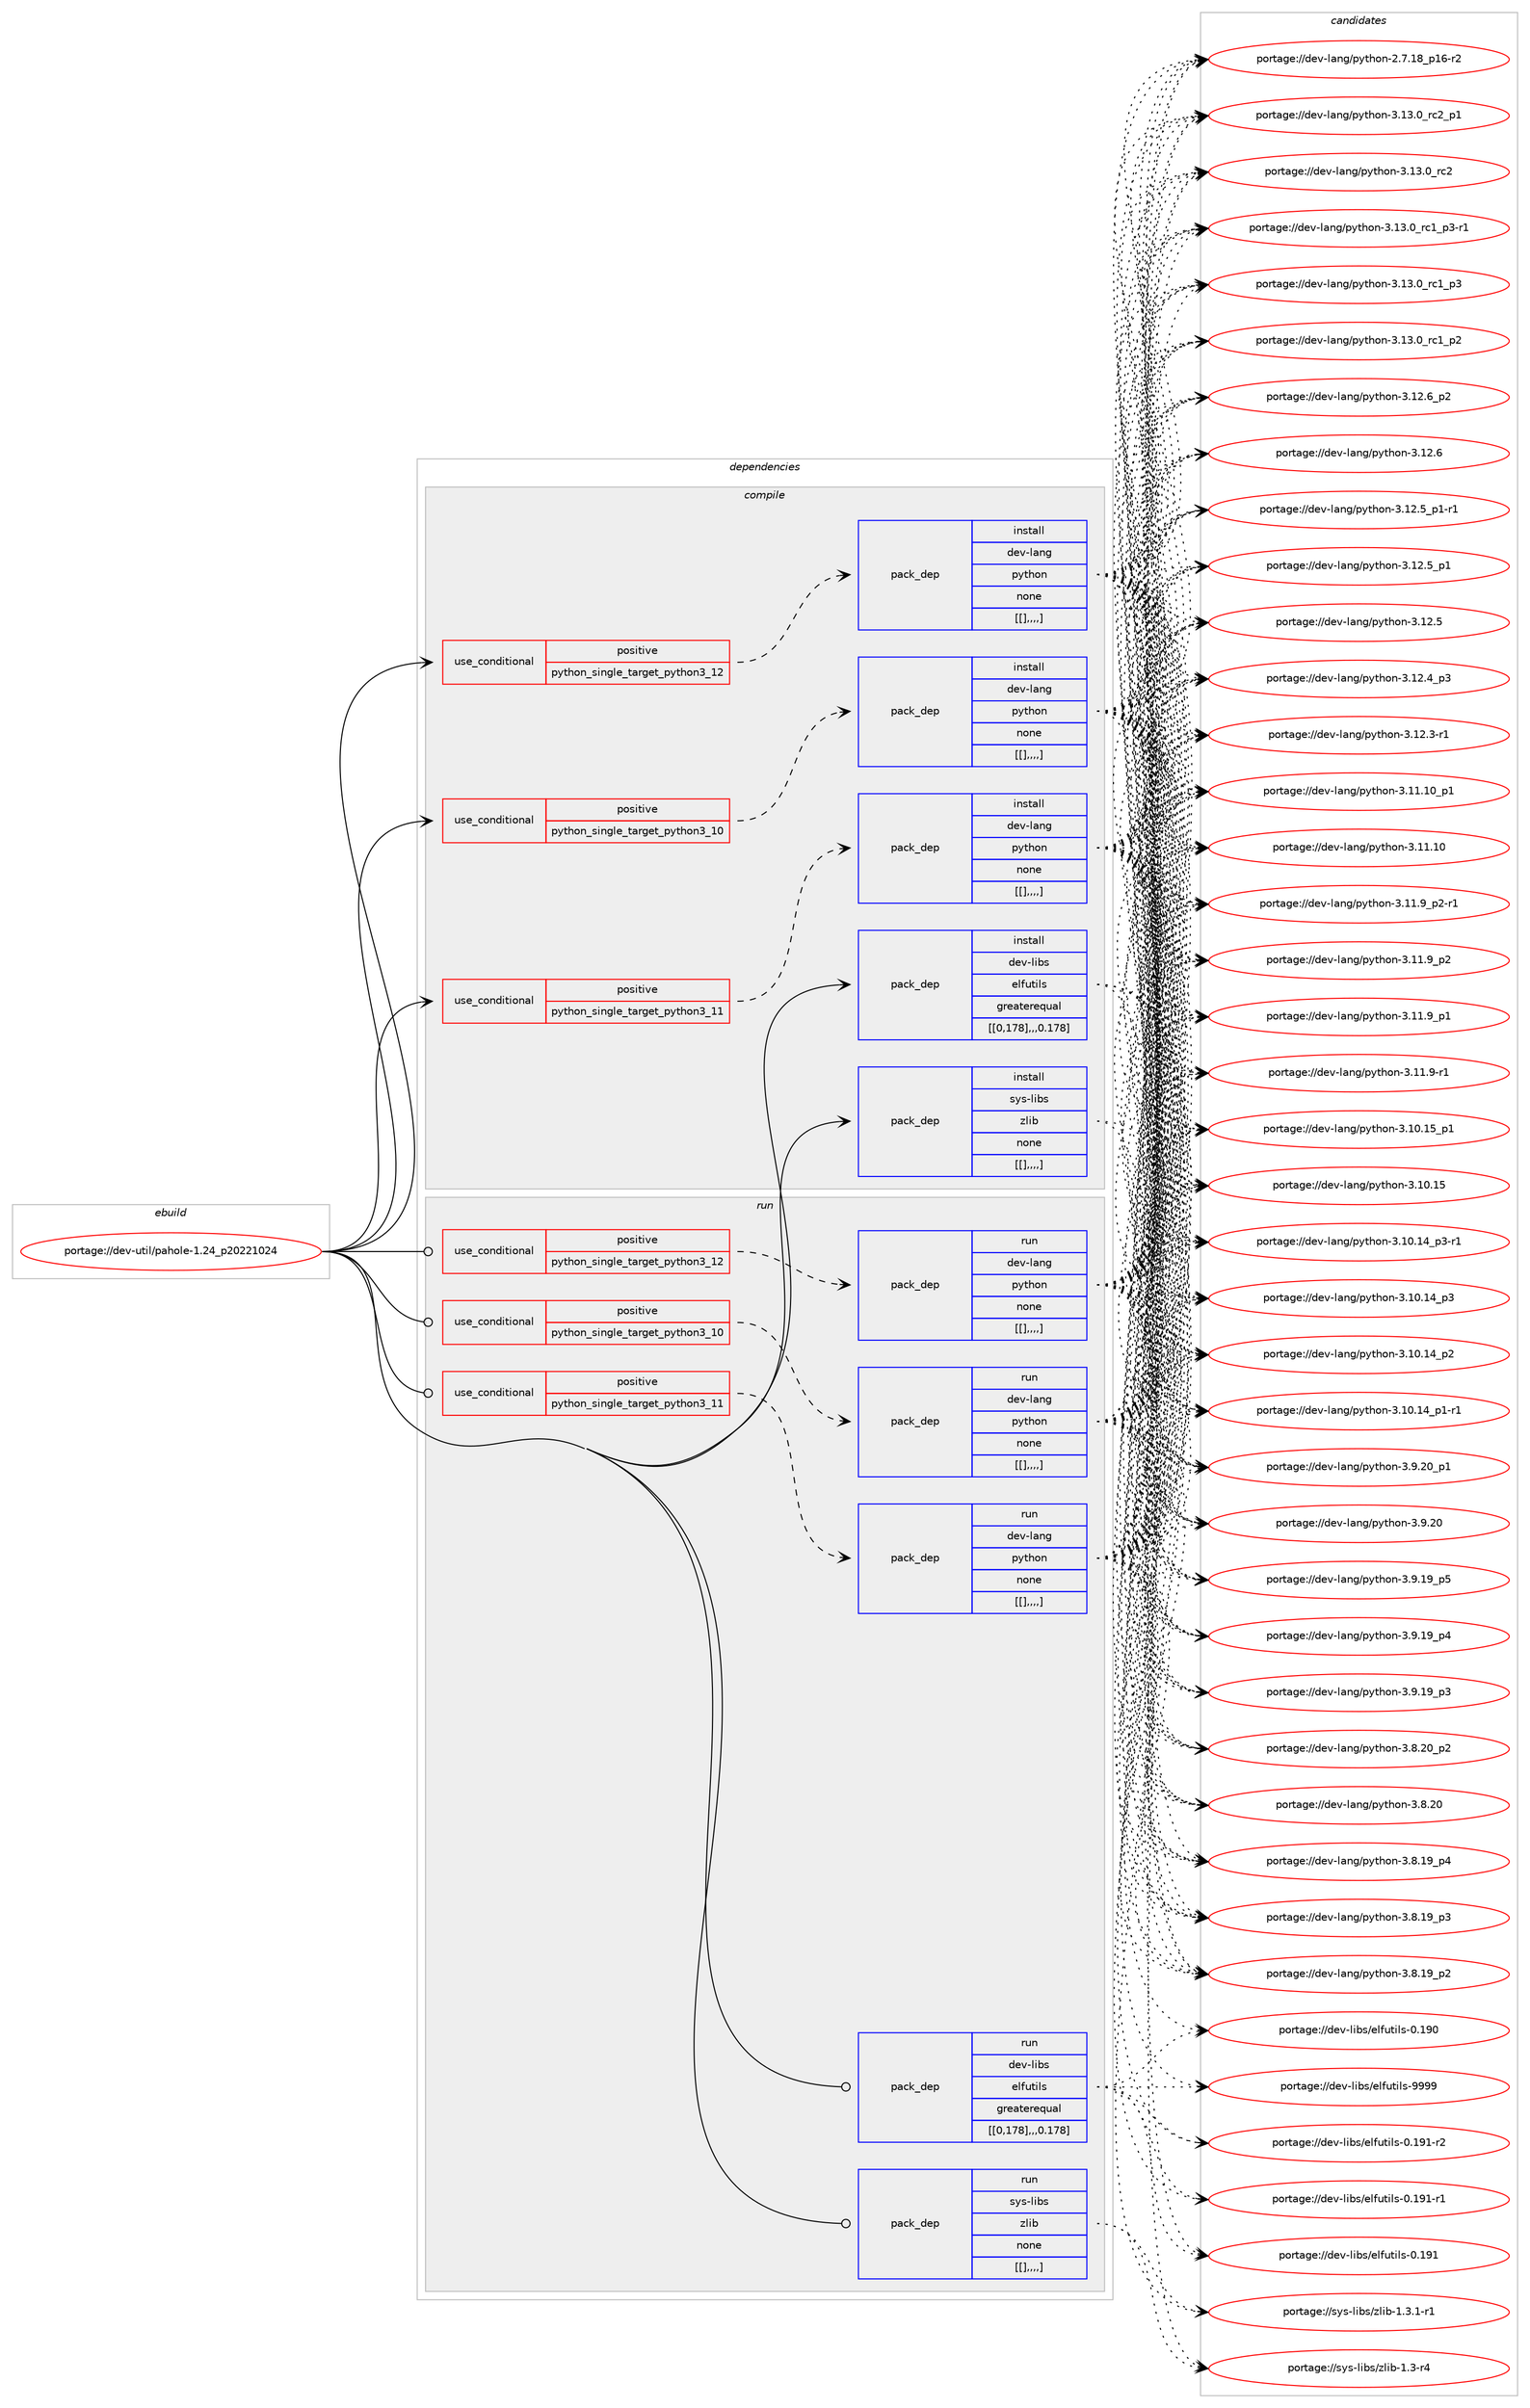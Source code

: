 digraph prolog {

# *************
# Graph options
# *************

newrank=true;
concentrate=true;
compound=true;
graph [rankdir=LR,fontname=Helvetica,fontsize=10,ranksep=1.5];#, ranksep=2.5, nodesep=0.2];
edge  [arrowhead=vee];
node  [fontname=Helvetica,fontsize=10];

# **********
# The ebuild
# **********

subgraph cluster_leftcol {
color=gray;
label=<<i>ebuild</i>>;
id [label="portage://dev-util/pahole-1.24_p20221024", color=red, width=4, href="../dev-util/pahole-1.24_p20221024.svg"];
}

# ****************
# The dependencies
# ****************

subgraph cluster_midcol {
color=gray;
label=<<i>dependencies</i>>;
subgraph cluster_compile {
fillcolor="#eeeeee";
style=filled;
label=<<i>compile</i>>;
subgraph cond63905 {
dependency222960 [label=<<TABLE BORDER="0" CELLBORDER="1" CELLSPACING="0" CELLPADDING="4"><TR><TD ROWSPAN="3" CELLPADDING="10">use_conditional</TD></TR><TR><TD>positive</TD></TR><TR><TD>python_single_target_python3_10</TD></TR></TABLE>>, shape=none, color=red];
subgraph pack157619 {
dependency222961 [label=<<TABLE BORDER="0" CELLBORDER="1" CELLSPACING="0" CELLPADDING="4" WIDTH="220"><TR><TD ROWSPAN="6" CELLPADDING="30">pack_dep</TD></TR><TR><TD WIDTH="110">install</TD></TR><TR><TD>dev-lang</TD></TR><TR><TD>python</TD></TR><TR><TD>none</TD></TR><TR><TD>[[],,,,]</TD></TR></TABLE>>, shape=none, color=blue];
}
dependency222960:e -> dependency222961:w [weight=20,style="dashed",arrowhead="vee"];
}
id:e -> dependency222960:w [weight=20,style="solid",arrowhead="vee"];
subgraph cond63906 {
dependency222962 [label=<<TABLE BORDER="0" CELLBORDER="1" CELLSPACING="0" CELLPADDING="4"><TR><TD ROWSPAN="3" CELLPADDING="10">use_conditional</TD></TR><TR><TD>positive</TD></TR><TR><TD>python_single_target_python3_11</TD></TR></TABLE>>, shape=none, color=red];
subgraph pack157620 {
dependency222963 [label=<<TABLE BORDER="0" CELLBORDER="1" CELLSPACING="0" CELLPADDING="4" WIDTH="220"><TR><TD ROWSPAN="6" CELLPADDING="30">pack_dep</TD></TR><TR><TD WIDTH="110">install</TD></TR><TR><TD>dev-lang</TD></TR><TR><TD>python</TD></TR><TR><TD>none</TD></TR><TR><TD>[[],,,,]</TD></TR></TABLE>>, shape=none, color=blue];
}
dependency222962:e -> dependency222963:w [weight=20,style="dashed",arrowhead="vee"];
}
id:e -> dependency222962:w [weight=20,style="solid",arrowhead="vee"];
subgraph cond63907 {
dependency222964 [label=<<TABLE BORDER="0" CELLBORDER="1" CELLSPACING="0" CELLPADDING="4"><TR><TD ROWSPAN="3" CELLPADDING="10">use_conditional</TD></TR><TR><TD>positive</TD></TR><TR><TD>python_single_target_python3_12</TD></TR></TABLE>>, shape=none, color=red];
subgraph pack157621 {
dependency222965 [label=<<TABLE BORDER="0" CELLBORDER="1" CELLSPACING="0" CELLPADDING="4" WIDTH="220"><TR><TD ROWSPAN="6" CELLPADDING="30">pack_dep</TD></TR><TR><TD WIDTH="110">install</TD></TR><TR><TD>dev-lang</TD></TR><TR><TD>python</TD></TR><TR><TD>none</TD></TR><TR><TD>[[],,,,]</TD></TR></TABLE>>, shape=none, color=blue];
}
dependency222964:e -> dependency222965:w [weight=20,style="dashed",arrowhead="vee"];
}
id:e -> dependency222964:w [weight=20,style="solid",arrowhead="vee"];
subgraph pack157622 {
dependency222966 [label=<<TABLE BORDER="0" CELLBORDER="1" CELLSPACING="0" CELLPADDING="4" WIDTH="220"><TR><TD ROWSPAN="6" CELLPADDING="30">pack_dep</TD></TR><TR><TD WIDTH="110">install</TD></TR><TR><TD>dev-libs</TD></TR><TR><TD>elfutils</TD></TR><TR><TD>greaterequal</TD></TR><TR><TD>[[0,178],,,0.178]</TD></TR></TABLE>>, shape=none, color=blue];
}
id:e -> dependency222966:w [weight=20,style="solid",arrowhead="vee"];
subgraph pack157623 {
dependency222967 [label=<<TABLE BORDER="0" CELLBORDER="1" CELLSPACING="0" CELLPADDING="4" WIDTH="220"><TR><TD ROWSPAN="6" CELLPADDING="30">pack_dep</TD></TR><TR><TD WIDTH="110">install</TD></TR><TR><TD>sys-libs</TD></TR><TR><TD>zlib</TD></TR><TR><TD>none</TD></TR><TR><TD>[[],,,,]</TD></TR></TABLE>>, shape=none, color=blue];
}
id:e -> dependency222967:w [weight=20,style="solid",arrowhead="vee"];
}
subgraph cluster_compileandrun {
fillcolor="#eeeeee";
style=filled;
label=<<i>compile and run</i>>;
}
subgraph cluster_run {
fillcolor="#eeeeee";
style=filled;
label=<<i>run</i>>;
subgraph cond63908 {
dependency222968 [label=<<TABLE BORDER="0" CELLBORDER="1" CELLSPACING="0" CELLPADDING="4"><TR><TD ROWSPAN="3" CELLPADDING="10">use_conditional</TD></TR><TR><TD>positive</TD></TR><TR><TD>python_single_target_python3_10</TD></TR></TABLE>>, shape=none, color=red];
subgraph pack157624 {
dependency222969 [label=<<TABLE BORDER="0" CELLBORDER="1" CELLSPACING="0" CELLPADDING="4" WIDTH="220"><TR><TD ROWSPAN="6" CELLPADDING="30">pack_dep</TD></TR><TR><TD WIDTH="110">run</TD></TR><TR><TD>dev-lang</TD></TR><TR><TD>python</TD></TR><TR><TD>none</TD></TR><TR><TD>[[],,,,]</TD></TR></TABLE>>, shape=none, color=blue];
}
dependency222968:e -> dependency222969:w [weight=20,style="dashed",arrowhead="vee"];
}
id:e -> dependency222968:w [weight=20,style="solid",arrowhead="odot"];
subgraph cond63909 {
dependency222970 [label=<<TABLE BORDER="0" CELLBORDER="1" CELLSPACING="0" CELLPADDING="4"><TR><TD ROWSPAN="3" CELLPADDING="10">use_conditional</TD></TR><TR><TD>positive</TD></TR><TR><TD>python_single_target_python3_11</TD></TR></TABLE>>, shape=none, color=red];
subgraph pack157625 {
dependency222971 [label=<<TABLE BORDER="0" CELLBORDER="1" CELLSPACING="0" CELLPADDING="4" WIDTH="220"><TR><TD ROWSPAN="6" CELLPADDING="30">pack_dep</TD></TR><TR><TD WIDTH="110">run</TD></TR><TR><TD>dev-lang</TD></TR><TR><TD>python</TD></TR><TR><TD>none</TD></TR><TR><TD>[[],,,,]</TD></TR></TABLE>>, shape=none, color=blue];
}
dependency222970:e -> dependency222971:w [weight=20,style="dashed",arrowhead="vee"];
}
id:e -> dependency222970:w [weight=20,style="solid",arrowhead="odot"];
subgraph cond63910 {
dependency222972 [label=<<TABLE BORDER="0" CELLBORDER="1" CELLSPACING="0" CELLPADDING="4"><TR><TD ROWSPAN="3" CELLPADDING="10">use_conditional</TD></TR><TR><TD>positive</TD></TR><TR><TD>python_single_target_python3_12</TD></TR></TABLE>>, shape=none, color=red];
subgraph pack157626 {
dependency222973 [label=<<TABLE BORDER="0" CELLBORDER="1" CELLSPACING="0" CELLPADDING="4" WIDTH="220"><TR><TD ROWSPAN="6" CELLPADDING="30">pack_dep</TD></TR><TR><TD WIDTH="110">run</TD></TR><TR><TD>dev-lang</TD></TR><TR><TD>python</TD></TR><TR><TD>none</TD></TR><TR><TD>[[],,,,]</TD></TR></TABLE>>, shape=none, color=blue];
}
dependency222972:e -> dependency222973:w [weight=20,style="dashed",arrowhead="vee"];
}
id:e -> dependency222972:w [weight=20,style="solid",arrowhead="odot"];
subgraph pack157627 {
dependency222974 [label=<<TABLE BORDER="0" CELLBORDER="1" CELLSPACING="0" CELLPADDING="4" WIDTH="220"><TR><TD ROWSPAN="6" CELLPADDING="30">pack_dep</TD></TR><TR><TD WIDTH="110">run</TD></TR><TR><TD>dev-libs</TD></TR><TR><TD>elfutils</TD></TR><TR><TD>greaterequal</TD></TR><TR><TD>[[0,178],,,0.178]</TD></TR></TABLE>>, shape=none, color=blue];
}
id:e -> dependency222974:w [weight=20,style="solid",arrowhead="odot"];
subgraph pack157628 {
dependency222975 [label=<<TABLE BORDER="0" CELLBORDER="1" CELLSPACING="0" CELLPADDING="4" WIDTH="220"><TR><TD ROWSPAN="6" CELLPADDING="30">pack_dep</TD></TR><TR><TD WIDTH="110">run</TD></TR><TR><TD>sys-libs</TD></TR><TR><TD>zlib</TD></TR><TR><TD>none</TD></TR><TR><TD>[[],,,,]</TD></TR></TABLE>>, shape=none, color=blue];
}
id:e -> dependency222975:w [weight=20,style="solid",arrowhead="odot"];
}
}

# **************
# The candidates
# **************

subgraph cluster_choices {
rank=same;
color=gray;
label=<<i>candidates</i>>;

subgraph choice157619 {
color=black;
nodesep=1;
choice100101118451089711010347112121116104111110455146495146489511499509511249 [label="portage://dev-lang/python-3.13.0_rc2_p1", color=red, width=4,href="../dev-lang/python-3.13.0_rc2_p1.svg"];
choice10010111845108971101034711212111610411111045514649514648951149950 [label="portage://dev-lang/python-3.13.0_rc2", color=red, width=4,href="../dev-lang/python-3.13.0_rc2.svg"];
choice1001011184510897110103471121211161041111104551464951464895114994995112514511449 [label="portage://dev-lang/python-3.13.0_rc1_p3-r1", color=red, width=4,href="../dev-lang/python-3.13.0_rc1_p3-r1.svg"];
choice100101118451089711010347112121116104111110455146495146489511499499511251 [label="portage://dev-lang/python-3.13.0_rc1_p3", color=red, width=4,href="../dev-lang/python-3.13.0_rc1_p3.svg"];
choice100101118451089711010347112121116104111110455146495146489511499499511250 [label="portage://dev-lang/python-3.13.0_rc1_p2", color=red, width=4,href="../dev-lang/python-3.13.0_rc1_p2.svg"];
choice100101118451089711010347112121116104111110455146495046549511250 [label="portage://dev-lang/python-3.12.6_p2", color=red, width=4,href="../dev-lang/python-3.12.6_p2.svg"];
choice10010111845108971101034711212111610411111045514649504654 [label="portage://dev-lang/python-3.12.6", color=red, width=4,href="../dev-lang/python-3.12.6.svg"];
choice1001011184510897110103471121211161041111104551464950465395112494511449 [label="portage://dev-lang/python-3.12.5_p1-r1", color=red, width=4,href="../dev-lang/python-3.12.5_p1-r1.svg"];
choice100101118451089711010347112121116104111110455146495046539511249 [label="portage://dev-lang/python-3.12.5_p1", color=red, width=4,href="../dev-lang/python-3.12.5_p1.svg"];
choice10010111845108971101034711212111610411111045514649504653 [label="portage://dev-lang/python-3.12.5", color=red, width=4,href="../dev-lang/python-3.12.5.svg"];
choice100101118451089711010347112121116104111110455146495046529511251 [label="portage://dev-lang/python-3.12.4_p3", color=red, width=4,href="../dev-lang/python-3.12.4_p3.svg"];
choice100101118451089711010347112121116104111110455146495046514511449 [label="portage://dev-lang/python-3.12.3-r1", color=red, width=4,href="../dev-lang/python-3.12.3-r1.svg"];
choice10010111845108971101034711212111610411111045514649494649489511249 [label="portage://dev-lang/python-3.11.10_p1", color=red, width=4,href="../dev-lang/python-3.11.10_p1.svg"];
choice1001011184510897110103471121211161041111104551464949464948 [label="portage://dev-lang/python-3.11.10", color=red, width=4,href="../dev-lang/python-3.11.10.svg"];
choice1001011184510897110103471121211161041111104551464949465795112504511449 [label="portage://dev-lang/python-3.11.9_p2-r1", color=red, width=4,href="../dev-lang/python-3.11.9_p2-r1.svg"];
choice100101118451089711010347112121116104111110455146494946579511250 [label="portage://dev-lang/python-3.11.9_p2", color=red, width=4,href="../dev-lang/python-3.11.9_p2.svg"];
choice100101118451089711010347112121116104111110455146494946579511249 [label="portage://dev-lang/python-3.11.9_p1", color=red, width=4,href="../dev-lang/python-3.11.9_p1.svg"];
choice100101118451089711010347112121116104111110455146494946574511449 [label="portage://dev-lang/python-3.11.9-r1", color=red, width=4,href="../dev-lang/python-3.11.9-r1.svg"];
choice10010111845108971101034711212111610411111045514649484649539511249 [label="portage://dev-lang/python-3.10.15_p1", color=red, width=4,href="../dev-lang/python-3.10.15_p1.svg"];
choice1001011184510897110103471121211161041111104551464948464953 [label="portage://dev-lang/python-3.10.15", color=red, width=4,href="../dev-lang/python-3.10.15.svg"];
choice100101118451089711010347112121116104111110455146494846495295112514511449 [label="portage://dev-lang/python-3.10.14_p3-r1", color=red, width=4,href="../dev-lang/python-3.10.14_p3-r1.svg"];
choice10010111845108971101034711212111610411111045514649484649529511251 [label="portage://dev-lang/python-3.10.14_p3", color=red, width=4,href="../dev-lang/python-3.10.14_p3.svg"];
choice10010111845108971101034711212111610411111045514649484649529511250 [label="portage://dev-lang/python-3.10.14_p2", color=red, width=4,href="../dev-lang/python-3.10.14_p2.svg"];
choice100101118451089711010347112121116104111110455146494846495295112494511449 [label="portage://dev-lang/python-3.10.14_p1-r1", color=red, width=4,href="../dev-lang/python-3.10.14_p1-r1.svg"];
choice100101118451089711010347112121116104111110455146574650489511249 [label="portage://dev-lang/python-3.9.20_p1", color=red, width=4,href="../dev-lang/python-3.9.20_p1.svg"];
choice10010111845108971101034711212111610411111045514657465048 [label="portage://dev-lang/python-3.9.20", color=red, width=4,href="../dev-lang/python-3.9.20.svg"];
choice100101118451089711010347112121116104111110455146574649579511253 [label="portage://dev-lang/python-3.9.19_p5", color=red, width=4,href="../dev-lang/python-3.9.19_p5.svg"];
choice100101118451089711010347112121116104111110455146574649579511252 [label="portage://dev-lang/python-3.9.19_p4", color=red, width=4,href="../dev-lang/python-3.9.19_p4.svg"];
choice100101118451089711010347112121116104111110455146574649579511251 [label="portage://dev-lang/python-3.9.19_p3", color=red, width=4,href="../dev-lang/python-3.9.19_p3.svg"];
choice100101118451089711010347112121116104111110455146564650489511250 [label="portage://dev-lang/python-3.8.20_p2", color=red, width=4,href="../dev-lang/python-3.8.20_p2.svg"];
choice10010111845108971101034711212111610411111045514656465048 [label="portage://dev-lang/python-3.8.20", color=red, width=4,href="../dev-lang/python-3.8.20.svg"];
choice100101118451089711010347112121116104111110455146564649579511252 [label="portage://dev-lang/python-3.8.19_p4", color=red, width=4,href="../dev-lang/python-3.8.19_p4.svg"];
choice100101118451089711010347112121116104111110455146564649579511251 [label="portage://dev-lang/python-3.8.19_p3", color=red, width=4,href="../dev-lang/python-3.8.19_p3.svg"];
choice100101118451089711010347112121116104111110455146564649579511250 [label="portage://dev-lang/python-3.8.19_p2", color=red, width=4,href="../dev-lang/python-3.8.19_p2.svg"];
choice100101118451089711010347112121116104111110455046554649569511249544511450 [label="portage://dev-lang/python-2.7.18_p16-r2", color=red, width=4,href="../dev-lang/python-2.7.18_p16-r2.svg"];
dependency222961:e -> choice100101118451089711010347112121116104111110455146495146489511499509511249:w [style=dotted,weight="100"];
dependency222961:e -> choice10010111845108971101034711212111610411111045514649514648951149950:w [style=dotted,weight="100"];
dependency222961:e -> choice1001011184510897110103471121211161041111104551464951464895114994995112514511449:w [style=dotted,weight="100"];
dependency222961:e -> choice100101118451089711010347112121116104111110455146495146489511499499511251:w [style=dotted,weight="100"];
dependency222961:e -> choice100101118451089711010347112121116104111110455146495146489511499499511250:w [style=dotted,weight="100"];
dependency222961:e -> choice100101118451089711010347112121116104111110455146495046549511250:w [style=dotted,weight="100"];
dependency222961:e -> choice10010111845108971101034711212111610411111045514649504654:w [style=dotted,weight="100"];
dependency222961:e -> choice1001011184510897110103471121211161041111104551464950465395112494511449:w [style=dotted,weight="100"];
dependency222961:e -> choice100101118451089711010347112121116104111110455146495046539511249:w [style=dotted,weight="100"];
dependency222961:e -> choice10010111845108971101034711212111610411111045514649504653:w [style=dotted,weight="100"];
dependency222961:e -> choice100101118451089711010347112121116104111110455146495046529511251:w [style=dotted,weight="100"];
dependency222961:e -> choice100101118451089711010347112121116104111110455146495046514511449:w [style=dotted,weight="100"];
dependency222961:e -> choice10010111845108971101034711212111610411111045514649494649489511249:w [style=dotted,weight="100"];
dependency222961:e -> choice1001011184510897110103471121211161041111104551464949464948:w [style=dotted,weight="100"];
dependency222961:e -> choice1001011184510897110103471121211161041111104551464949465795112504511449:w [style=dotted,weight="100"];
dependency222961:e -> choice100101118451089711010347112121116104111110455146494946579511250:w [style=dotted,weight="100"];
dependency222961:e -> choice100101118451089711010347112121116104111110455146494946579511249:w [style=dotted,weight="100"];
dependency222961:e -> choice100101118451089711010347112121116104111110455146494946574511449:w [style=dotted,weight="100"];
dependency222961:e -> choice10010111845108971101034711212111610411111045514649484649539511249:w [style=dotted,weight="100"];
dependency222961:e -> choice1001011184510897110103471121211161041111104551464948464953:w [style=dotted,weight="100"];
dependency222961:e -> choice100101118451089711010347112121116104111110455146494846495295112514511449:w [style=dotted,weight="100"];
dependency222961:e -> choice10010111845108971101034711212111610411111045514649484649529511251:w [style=dotted,weight="100"];
dependency222961:e -> choice10010111845108971101034711212111610411111045514649484649529511250:w [style=dotted,weight="100"];
dependency222961:e -> choice100101118451089711010347112121116104111110455146494846495295112494511449:w [style=dotted,weight="100"];
dependency222961:e -> choice100101118451089711010347112121116104111110455146574650489511249:w [style=dotted,weight="100"];
dependency222961:e -> choice10010111845108971101034711212111610411111045514657465048:w [style=dotted,weight="100"];
dependency222961:e -> choice100101118451089711010347112121116104111110455146574649579511253:w [style=dotted,weight="100"];
dependency222961:e -> choice100101118451089711010347112121116104111110455146574649579511252:w [style=dotted,weight="100"];
dependency222961:e -> choice100101118451089711010347112121116104111110455146574649579511251:w [style=dotted,weight="100"];
dependency222961:e -> choice100101118451089711010347112121116104111110455146564650489511250:w [style=dotted,weight="100"];
dependency222961:e -> choice10010111845108971101034711212111610411111045514656465048:w [style=dotted,weight="100"];
dependency222961:e -> choice100101118451089711010347112121116104111110455146564649579511252:w [style=dotted,weight="100"];
dependency222961:e -> choice100101118451089711010347112121116104111110455146564649579511251:w [style=dotted,weight="100"];
dependency222961:e -> choice100101118451089711010347112121116104111110455146564649579511250:w [style=dotted,weight="100"];
dependency222961:e -> choice100101118451089711010347112121116104111110455046554649569511249544511450:w [style=dotted,weight="100"];
}
subgraph choice157620 {
color=black;
nodesep=1;
choice100101118451089711010347112121116104111110455146495146489511499509511249 [label="portage://dev-lang/python-3.13.0_rc2_p1", color=red, width=4,href="../dev-lang/python-3.13.0_rc2_p1.svg"];
choice10010111845108971101034711212111610411111045514649514648951149950 [label="portage://dev-lang/python-3.13.0_rc2", color=red, width=4,href="../dev-lang/python-3.13.0_rc2.svg"];
choice1001011184510897110103471121211161041111104551464951464895114994995112514511449 [label="portage://dev-lang/python-3.13.0_rc1_p3-r1", color=red, width=4,href="../dev-lang/python-3.13.0_rc1_p3-r1.svg"];
choice100101118451089711010347112121116104111110455146495146489511499499511251 [label="portage://dev-lang/python-3.13.0_rc1_p3", color=red, width=4,href="../dev-lang/python-3.13.0_rc1_p3.svg"];
choice100101118451089711010347112121116104111110455146495146489511499499511250 [label="portage://dev-lang/python-3.13.0_rc1_p2", color=red, width=4,href="../dev-lang/python-3.13.0_rc1_p2.svg"];
choice100101118451089711010347112121116104111110455146495046549511250 [label="portage://dev-lang/python-3.12.6_p2", color=red, width=4,href="../dev-lang/python-3.12.6_p2.svg"];
choice10010111845108971101034711212111610411111045514649504654 [label="portage://dev-lang/python-3.12.6", color=red, width=4,href="../dev-lang/python-3.12.6.svg"];
choice1001011184510897110103471121211161041111104551464950465395112494511449 [label="portage://dev-lang/python-3.12.5_p1-r1", color=red, width=4,href="../dev-lang/python-3.12.5_p1-r1.svg"];
choice100101118451089711010347112121116104111110455146495046539511249 [label="portage://dev-lang/python-3.12.5_p1", color=red, width=4,href="../dev-lang/python-3.12.5_p1.svg"];
choice10010111845108971101034711212111610411111045514649504653 [label="portage://dev-lang/python-3.12.5", color=red, width=4,href="../dev-lang/python-3.12.5.svg"];
choice100101118451089711010347112121116104111110455146495046529511251 [label="portage://dev-lang/python-3.12.4_p3", color=red, width=4,href="../dev-lang/python-3.12.4_p3.svg"];
choice100101118451089711010347112121116104111110455146495046514511449 [label="portage://dev-lang/python-3.12.3-r1", color=red, width=4,href="../dev-lang/python-3.12.3-r1.svg"];
choice10010111845108971101034711212111610411111045514649494649489511249 [label="portage://dev-lang/python-3.11.10_p1", color=red, width=4,href="../dev-lang/python-3.11.10_p1.svg"];
choice1001011184510897110103471121211161041111104551464949464948 [label="portage://dev-lang/python-3.11.10", color=red, width=4,href="../dev-lang/python-3.11.10.svg"];
choice1001011184510897110103471121211161041111104551464949465795112504511449 [label="portage://dev-lang/python-3.11.9_p2-r1", color=red, width=4,href="../dev-lang/python-3.11.9_p2-r1.svg"];
choice100101118451089711010347112121116104111110455146494946579511250 [label="portage://dev-lang/python-3.11.9_p2", color=red, width=4,href="../dev-lang/python-3.11.9_p2.svg"];
choice100101118451089711010347112121116104111110455146494946579511249 [label="portage://dev-lang/python-3.11.9_p1", color=red, width=4,href="../dev-lang/python-3.11.9_p1.svg"];
choice100101118451089711010347112121116104111110455146494946574511449 [label="portage://dev-lang/python-3.11.9-r1", color=red, width=4,href="../dev-lang/python-3.11.9-r1.svg"];
choice10010111845108971101034711212111610411111045514649484649539511249 [label="portage://dev-lang/python-3.10.15_p1", color=red, width=4,href="../dev-lang/python-3.10.15_p1.svg"];
choice1001011184510897110103471121211161041111104551464948464953 [label="portage://dev-lang/python-3.10.15", color=red, width=4,href="../dev-lang/python-3.10.15.svg"];
choice100101118451089711010347112121116104111110455146494846495295112514511449 [label="portage://dev-lang/python-3.10.14_p3-r1", color=red, width=4,href="../dev-lang/python-3.10.14_p3-r1.svg"];
choice10010111845108971101034711212111610411111045514649484649529511251 [label="portage://dev-lang/python-3.10.14_p3", color=red, width=4,href="../dev-lang/python-3.10.14_p3.svg"];
choice10010111845108971101034711212111610411111045514649484649529511250 [label="portage://dev-lang/python-3.10.14_p2", color=red, width=4,href="../dev-lang/python-3.10.14_p2.svg"];
choice100101118451089711010347112121116104111110455146494846495295112494511449 [label="portage://dev-lang/python-3.10.14_p1-r1", color=red, width=4,href="../dev-lang/python-3.10.14_p1-r1.svg"];
choice100101118451089711010347112121116104111110455146574650489511249 [label="portage://dev-lang/python-3.9.20_p1", color=red, width=4,href="../dev-lang/python-3.9.20_p1.svg"];
choice10010111845108971101034711212111610411111045514657465048 [label="portage://dev-lang/python-3.9.20", color=red, width=4,href="../dev-lang/python-3.9.20.svg"];
choice100101118451089711010347112121116104111110455146574649579511253 [label="portage://dev-lang/python-3.9.19_p5", color=red, width=4,href="../dev-lang/python-3.9.19_p5.svg"];
choice100101118451089711010347112121116104111110455146574649579511252 [label="portage://dev-lang/python-3.9.19_p4", color=red, width=4,href="../dev-lang/python-3.9.19_p4.svg"];
choice100101118451089711010347112121116104111110455146574649579511251 [label="portage://dev-lang/python-3.9.19_p3", color=red, width=4,href="../dev-lang/python-3.9.19_p3.svg"];
choice100101118451089711010347112121116104111110455146564650489511250 [label="portage://dev-lang/python-3.8.20_p2", color=red, width=4,href="../dev-lang/python-3.8.20_p2.svg"];
choice10010111845108971101034711212111610411111045514656465048 [label="portage://dev-lang/python-3.8.20", color=red, width=4,href="../dev-lang/python-3.8.20.svg"];
choice100101118451089711010347112121116104111110455146564649579511252 [label="portage://dev-lang/python-3.8.19_p4", color=red, width=4,href="../dev-lang/python-3.8.19_p4.svg"];
choice100101118451089711010347112121116104111110455146564649579511251 [label="portage://dev-lang/python-3.8.19_p3", color=red, width=4,href="../dev-lang/python-3.8.19_p3.svg"];
choice100101118451089711010347112121116104111110455146564649579511250 [label="portage://dev-lang/python-3.8.19_p2", color=red, width=4,href="../dev-lang/python-3.8.19_p2.svg"];
choice100101118451089711010347112121116104111110455046554649569511249544511450 [label="portage://dev-lang/python-2.7.18_p16-r2", color=red, width=4,href="../dev-lang/python-2.7.18_p16-r2.svg"];
dependency222963:e -> choice100101118451089711010347112121116104111110455146495146489511499509511249:w [style=dotted,weight="100"];
dependency222963:e -> choice10010111845108971101034711212111610411111045514649514648951149950:w [style=dotted,weight="100"];
dependency222963:e -> choice1001011184510897110103471121211161041111104551464951464895114994995112514511449:w [style=dotted,weight="100"];
dependency222963:e -> choice100101118451089711010347112121116104111110455146495146489511499499511251:w [style=dotted,weight="100"];
dependency222963:e -> choice100101118451089711010347112121116104111110455146495146489511499499511250:w [style=dotted,weight="100"];
dependency222963:e -> choice100101118451089711010347112121116104111110455146495046549511250:w [style=dotted,weight="100"];
dependency222963:e -> choice10010111845108971101034711212111610411111045514649504654:w [style=dotted,weight="100"];
dependency222963:e -> choice1001011184510897110103471121211161041111104551464950465395112494511449:w [style=dotted,weight="100"];
dependency222963:e -> choice100101118451089711010347112121116104111110455146495046539511249:w [style=dotted,weight="100"];
dependency222963:e -> choice10010111845108971101034711212111610411111045514649504653:w [style=dotted,weight="100"];
dependency222963:e -> choice100101118451089711010347112121116104111110455146495046529511251:w [style=dotted,weight="100"];
dependency222963:e -> choice100101118451089711010347112121116104111110455146495046514511449:w [style=dotted,weight="100"];
dependency222963:e -> choice10010111845108971101034711212111610411111045514649494649489511249:w [style=dotted,weight="100"];
dependency222963:e -> choice1001011184510897110103471121211161041111104551464949464948:w [style=dotted,weight="100"];
dependency222963:e -> choice1001011184510897110103471121211161041111104551464949465795112504511449:w [style=dotted,weight="100"];
dependency222963:e -> choice100101118451089711010347112121116104111110455146494946579511250:w [style=dotted,weight="100"];
dependency222963:e -> choice100101118451089711010347112121116104111110455146494946579511249:w [style=dotted,weight="100"];
dependency222963:e -> choice100101118451089711010347112121116104111110455146494946574511449:w [style=dotted,weight="100"];
dependency222963:e -> choice10010111845108971101034711212111610411111045514649484649539511249:w [style=dotted,weight="100"];
dependency222963:e -> choice1001011184510897110103471121211161041111104551464948464953:w [style=dotted,weight="100"];
dependency222963:e -> choice100101118451089711010347112121116104111110455146494846495295112514511449:w [style=dotted,weight="100"];
dependency222963:e -> choice10010111845108971101034711212111610411111045514649484649529511251:w [style=dotted,weight="100"];
dependency222963:e -> choice10010111845108971101034711212111610411111045514649484649529511250:w [style=dotted,weight="100"];
dependency222963:e -> choice100101118451089711010347112121116104111110455146494846495295112494511449:w [style=dotted,weight="100"];
dependency222963:e -> choice100101118451089711010347112121116104111110455146574650489511249:w [style=dotted,weight="100"];
dependency222963:e -> choice10010111845108971101034711212111610411111045514657465048:w [style=dotted,weight="100"];
dependency222963:e -> choice100101118451089711010347112121116104111110455146574649579511253:w [style=dotted,weight="100"];
dependency222963:e -> choice100101118451089711010347112121116104111110455146574649579511252:w [style=dotted,weight="100"];
dependency222963:e -> choice100101118451089711010347112121116104111110455146574649579511251:w [style=dotted,weight="100"];
dependency222963:e -> choice100101118451089711010347112121116104111110455146564650489511250:w [style=dotted,weight="100"];
dependency222963:e -> choice10010111845108971101034711212111610411111045514656465048:w [style=dotted,weight="100"];
dependency222963:e -> choice100101118451089711010347112121116104111110455146564649579511252:w [style=dotted,weight="100"];
dependency222963:e -> choice100101118451089711010347112121116104111110455146564649579511251:w [style=dotted,weight="100"];
dependency222963:e -> choice100101118451089711010347112121116104111110455146564649579511250:w [style=dotted,weight="100"];
dependency222963:e -> choice100101118451089711010347112121116104111110455046554649569511249544511450:w [style=dotted,weight="100"];
}
subgraph choice157621 {
color=black;
nodesep=1;
choice100101118451089711010347112121116104111110455146495146489511499509511249 [label="portage://dev-lang/python-3.13.0_rc2_p1", color=red, width=4,href="../dev-lang/python-3.13.0_rc2_p1.svg"];
choice10010111845108971101034711212111610411111045514649514648951149950 [label="portage://dev-lang/python-3.13.0_rc2", color=red, width=4,href="../dev-lang/python-3.13.0_rc2.svg"];
choice1001011184510897110103471121211161041111104551464951464895114994995112514511449 [label="portage://dev-lang/python-3.13.0_rc1_p3-r1", color=red, width=4,href="../dev-lang/python-3.13.0_rc1_p3-r1.svg"];
choice100101118451089711010347112121116104111110455146495146489511499499511251 [label="portage://dev-lang/python-3.13.0_rc1_p3", color=red, width=4,href="../dev-lang/python-3.13.0_rc1_p3.svg"];
choice100101118451089711010347112121116104111110455146495146489511499499511250 [label="portage://dev-lang/python-3.13.0_rc1_p2", color=red, width=4,href="../dev-lang/python-3.13.0_rc1_p2.svg"];
choice100101118451089711010347112121116104111110455146495046549511250 [label="portage://dev-lang/python-3.12.6_p2", color=red, width=4,href="../dev-lang/python-3.12.6_p2.svg"];
choice10010111845108971101034711212111610411111045514649504654 [label="portage://dev-lang/python-3.12.6", color=red, width=4,href="../dev-lang/python-3.12.6.svg"];
choice1001011184510897110103471121211161041111104551464950465395112494511449 [label="portage://dev-lang/python-3.12.5_p1-r1", color=red, width=4,href="../dev-lang/python-3.12.5_p1-r1.svg"];
choice100101118451089711010347112121116104111110455146495046539511249 [label="portage://dev-lang/python-3.12.5_p1", color=red, width=4,href="../dev-lang/python-3.12.5_p1.svg"];
choice10010111845108971101034711212111610411111045514649504653 [label="portage://dev-lang/python-3.12.5", color=red, width=4,href="../dev-lang/python-3.12.5.svg"];
choice100101118451089711010347112121116104111110455146495046529511251 [label="portage://dev-lang/python-3.12.4_p3", color=red, width=4,href="../dev-lang/python-3.12.4_p3.svg"];
choice100101118451089711010347112121116104111110455146495046514511449 [label="portage://dev-lang/python-3.12.3-r1", color=red, width=4,href="../dev-lang/python-3.12.3-r1.svg"];
choice10010111845108971101034711212111610411111045514649494649489511249 [label="portage://dev-lang/python-3.11.10_p1", color=red, width=4,href="../dev-lang/python-3.11.10_p1.svg"];
choice1001011184510897110103471121211161041111104551464949464948 [label="portage://dev-lang/python-3.11.10", color=red, width=4,href="../dev-lang/python-3.11.10.svg"];
choice1001011184510897110103471121211161041111104551464949465795112504511449 [label="portage://dev-lang/python-3.11.9_p2-r1", color=red, width=4,href="../dev-lang/python-3.11.9_p2-r1.svg"];
choice100101118451089711010347112121116104111110455146494946579511250 [label="portage://dev-lang/python-3.11.9_p2", color=red, width=4,href="../dev-lang/python-3.11.9_p2.svg"];
choice100101118451089711010347112121116104111110455146494946579511249 [label="portage://dev-lang/python-3.11.9_p1", color=red, width=4,href="../dev-lang/python-3.11.9_p1.svg"];
choice100101118451089711010347112121116104111110455146494946574511449 [label="portage://dev-lang/python-3.11.9-r1", color=red, width=4,href="../dev-lang/python-3.11.9-r1.svg"];
choice10010111845108971101034711212111610411111045514649484649539511249 [label="portage://dev-lang/python-3.10.15_p1", color=red, width=4,href="../dev-lang/python-3.10.15_p1.svg"];
choice1001011184510897110103471121211161041111104551464948464953 [label="portage://dev-lang/python-3.10.15", color=red, width=4,href="../dev-lang/python-3.10.15.svg"];
choice100101118451089711010347112121116104111110455146494846495295112514511449 [label="portage://dev-lang/python-3.10.14_p3-r1", color=red, width=4,href="../dev-lang/python-3.10.14_p3-r1.svg"];
choice10010111845108971101034711212111610411111045514649484649529511251 [label="portage://dev-lang/python-3.10.14_p3", color=red, width=4,href="../dev-lang/python-3.10.14_p3.svg"];
choice10010111845108971101034711212111610411111045514649484649529511250 [label="portage://dev-lang/python-3.10.14_p2", color=red, width=4,href="../dev-lang/python-3.10.14_p2.svg"];
choice100101118451089711010347112121116104111110455146494846495295112494511449 [label="portage://dev-lang/python-3.10.14_p1-r1", color=red, width=4,href="../dev-lang/python-3.10.14_p1-r1.svg"];
choice100101118451089711010347112121116104111110455146574650489511249 [label="portage://dev-lang/python-3.9.20_p1", color=red, width=4,href="../dev-lang/python-3.9.20_p1.svg"];
choice10010111845108971101034711212111610411111045514657465048 [label="portage://dev-lang/python-3.9.20", color=red, width=4,href="../dev-lang/python-3.9.20.svg"];
choice100101118451089711010347112121116104111110455146574649579511253 [label="portage://dev-lang/python-3.9.19_p5", color=red, width=4,href="../dev-lang/python-3.9.19_p5.svg"];
choice100101118451089711010347112121116104111110455146574649579511252 [label="portage://dev-lang/python-3.9.19_p4", color=red, width=4,href="../dev-lang/python-3.9.19_p4.svg"];
choice100101118451089711010347112121116104111110455146574649579511251 [label="portage://dev-lang/python-3.9.19_p3", color=red, width=4,href="../dev-lang/python-3.9.19_p3.svg"];
choice100101118451089711010347112121116104111110455146564650489511250 [label="portage://dev-lang/python-3.8.20_p2", color=red, width=4,href="../dev-lang/python-3.8.20_p2.svg"];
choice10010111845108971101034711212111610411111045514656465048 [label="portage://dev-lang/python-3.8.20", color=red, width=4,href="../dev-lang/python-3.8.20.svg"];
choice100101118451089711010347112121116104111110455146564649579511252 [label="portage://dev-lang/python-3.8.19_p4", color=red, width=4,href="../dev-lang/python-3.8.19_p4.svg"];
choice100101118451089711010347112121116104111110455146564649579511251 [label="portage://dev-lang/python-3.8.19_p3", color=red, width=4,href="../dev-lang/python-3.8.19_p3.svg"];
choice100101118451089711010347112121116104111110455146564649579511250 [label="portage://dev-lang/python-3.8.19_p2", color=red, width=4,href="../dev-lang/python-3.8.19_p2.svg"];
choice100101118451089711010347112121116104111110455046554649569511249544511450 [label="portage://dev-lang/python-2.7.18_p16-r2", color=red, width=4,href="../dev-lang/python-2.7.18_p16-r2.svg"];
dependency222965:e -> choice100101118451089711010347112121116104111110455146495146489511499509511249:w [style=dotted,weight="100"];
dependency222965:e -> choice10010111845108971101034711212111610411111045514649514648951149950:w [style=dotted,weight="100"];
dependency222965:e -> choice1001011184510897110103471121211161041111104551464951464895114994995112514511449:w [style=dotted,weight="100"];
dependency222965:e -> choice100101118451089711010347112121116104111110455146495146489511499499511251:w [style=dotted,weight="100"];
dependency222965:e -> choice100101118451089711010347112121116104111110455146495146489511499499511250:w [style=dotted,weight="100"];
dependency222965:e -> choice100101118451089711010347112121116104111110455146495046549511250:w [style=dotted,weight="100"];
dependency222965:e -> choice10010111845108971101034711212111610411111045514649504654:w [style=dotted,weight="100"];
dependency222965:e -> choice1001011184510897110103471121211161041111104551464950465395112494511449:w [style=dotted,weight="100"];
dependency222965:e -> choice100101118451089711010347112121116104111110455146495046539511249:w [style=dotted,weight="100"];
dependency222965:e -> choice10010111845108971101034711212111610411111045514649504653:w [style=dotted,weight="100"];
dependency222965:e -> choice100101118451089711010347112121116104111110455146495046529511251:w [style=dotted,weight="100"];
dependency222965:e -> choice100101118451089711010347112121116104111110455146495046514511449:w [style=dotted,weight="100"];
dependency222965:e -> choice10010111845108971101034711212111610411111045514649494649489511249:w [style=dotted,weight="100"];
dependency222965:e -> choice1001011184510897110103471121211161041111104551464949464948:w [style=dotted,weight="100"];
dependency222965:e -> choice1001011184510897110103471121211161041111104551464949465795112504511449:w [style=dotted,weight="100"];
dependency222965:e -> choice100101118451089711010347112121116104111110455146494946579511250:w [style=dotted,weight="100"];
dependency222965:e -> choice100101118451089711010347112121116104111110455146494946579511249:w [style=dotted,weight="100"];
dependency222965:e -> choice100101118451089711010347112121116104111110455146494946574511449:w [style=dotted,weight="100"];
dependency222965:e -> choice10010111845108971101034711212111610411111045514649484649539511249:w [style=dotted,weight="100"];
dependency222965:e -> choice1001011184510897110103471121211161041111104551464948464953:w [style=dotted,weight="100"];
dependency222965:e -> choice100101118451089711010347112121116104111110455146494846495295112514511449:w [style=dotted,weight="100"];
dependency222965:e -> choice10010111845108971101034711212111610411111045514649484649529511251:w [style=dotted,weight="100"];
dependency222965:e -> choice10010111845108971101034711212111610411111045514649484649529511250:w [style=dotted,weight="100"];
dependency222965:e -> choice100101118451089711010347112121116104111110455146494846495295112494511449:w [style=dotted,weight="100"];
dependency222965:e -> choice100101118451089711010347112121116104111110455146574650489511249:w [style=dotted,weight="100"];
dependency222965:e -> choice10010111845108971101034711212111610411111045514657465048:w [style=dotted,weight="100"];
dependency222965:e -> choice100101118451089711010347112121116104111110455146574649579511253:w [style=dotted,weight="100"];
dependency222965:e -> choice100101118451089711010347112121116104111110455146574649579511252:w [style=dotted,weight="100"];
dependency222965:e -> choice100101118451089711010347112121116104111110455146574649579511251:w [style=dotted,weight="100"];
dependency222965:e -> choice100101118451089711010347112121116104111110455146564650489511250:w [style=dotted,weight="100"];
dependency222965:e -> choice10010111845108971101034711212111610411111045514656465048:w [style=dotted,weight="100"];
dependency222965:e -> choice100101118451089711010347112121116104111110455146564649579511252:w [style=dotted,weight="100"];
dependency222965:e -> choice100101118451089711010347112121116104111110455146564649579511251:w [style=dotted,weight="100"];
dependency222965:e -> choice100101118451089711010347112121116104111110455146564649579511250:w [style=dotted,weight="100"];
dependency222965:e -> choice100101118451089711010347112121116104111110455046554649569511249544511450:w [style=dotted,weight="100"];
}
subgraph choice157622 {
color=black;
nodesep=1;
choice1001011184510810598115471011081021171161051081154557575757 [label="portage://dev-libs/elfutils-9999", color=red, width=4,href="../dev-libs/elfutils-9999.svg"];
choice1001011184510810598115471011081021171161051081154548464957494511450 [label="portage://dev-libs/elfutils-0.191-r2", color=red, width=4,href="../dev-libs/elfutils-0.191-r2.svg"];
choice1001011184510810598115471011081021171161051081154548464957494511449 [label="portage://dev-libs/elfutils-0.191-r1", color=red, width=4,href="../dev-libs/elfutils-0.191-r1.svg"];
choice100101118451081059811547101108102117116105108115454846495749 [label="portage://dev-libs/elfutils-0.191", color=red, width=4,href="../dev-libs/elfutils-0.191.svg"];
choice100101118451081059811547101108102117116105108115454846495748 [label="portage://dev-libs/elfutils-0.190", color=red, width=4,href="../dev-libs/elfutils-0.190.svg"];
dependency222966:e -> choice1001011184510810598115471011081021171161051081154557575757:w [style=dotted,weight="100"];
dependency222966:e -> choice1001011184510810598115471011081021171161051081154548464957494511450:w [style=dotted,weight="100"];
dependency222966:e -> choice1001011184510810598115471011081021171161051081154548464957494511449:w [style=dotted,weight="100"];
dependency222966:e -> choice100101118451081059811547101108102117116105108115454846495749:w [style=dotted,weight="100"];
dependency222966:e -> choice100101118451081059811547101108102117116105108115454846495748:w [style=dotted,weight="100"];
}
subgraph choice157623 {
color=black;
nodesep=1;
choice115121115451081059811547122108105984549465146494511449 [label="portage://sys-libs/zlib-1.3.1-r1", color=red, width=4,href="../sys-libs/zlib-1.3.1-r1.svg"];
choice11512111545108105981154712210810598454946514511452 [label="portage://sys-libs/zlib-1.3-r4", color=red, width=4,href="../sys-libs/zlib-1.3-r4.svg"];
dependency222967:e -> choice115121115451081059811547122108105984549465146494511449:w [style=dotted,weight="100"];
dependency222967:e -> choice11512111545108105981154712210810598454946514511452:w [style=dotted,weight="100"];
}
subgraph choice157624 {
color=black;
nodesep=1;
choice100101118451089711010347112121116104111110455146495146489511499509511249 [label="portage://dev-lang/python-3.13.0_rc2_p1", color=red, width=4,href="../dev-lang/python-3.13.0_rc2_p1.svg"];
choice10010111845108971101034711212111610411111045514649514648951149950 [label="portage://dev-lang/python-3.13.0_rc2", color=red, width=4,href="../dev-lang/python-3.13.0_rc2.svg"];
choice1001011184510897110103471121211161041111104551464951464895114994995112514511449 [label="portage://dev-lang/python-3.13.0_rc1_p3-r1", color=red, width=4,href="../dev-lang/python-3.13.0_rc1_p3-r1.svg"];
choice100101118451089711010347112121116104111110455146495146489511499499511251 [label="portage://dev-lang/python-3.13.0_rc1_p3", color=red, width=4,href="../dev-lang/python-3.13.0_rc1_p3.svg"];
choice100101118451089711010347112121116104111110455146495146489511499499511250 [label="portage://dev-lang/python-3.13.0_rc1_p2", color=red, width=4,href="../dev-lang/python-3.13.0_rc1_p2.svg"];
choice100101118451089711010347112121116104111110455146495046549511250 [label="portage://dev-lang/python-3.12.6_p2", color=red, width=4,href="../dev-lang/python-3.12.6_p2.svg"];
choice10010111845108971101034711212111610411111045514649504654 [label="portage://dev-lang/python-3.12.6", color=red, width=4,href="../dev-lang/python-3.12.6.svg"];
choice1001011184510897110103471121211161041111104551464950465395112494511449 [label="portage://dev-lang/python-3.12.5_p1-r1", color=red, width=4,href="../dev-lang/python-3.12.5_p1-r1.svg"];
choice100101118451089711010347112121116104111110455146495046539511249 [label="portage://dev-lang/python-3.12.5_p1", color=red, width=4,href="../dev-lang/python-3.12.5_p1.svg"];
choice10010111845108971101034711212111610411111045514649504653 [label="portage://dev-lang/python-3.12.5", color=red, width=4,href="../dev-lang/python-3.12.5.svg"];
choice100101118451089711010347112121116104111110455146495046529511251 [label="portage://dev-lang/python-3.12.4_p3", color=red, width=4,href="../dev-lang/python-3.12.4_p3.svg"];
choice100101118451089711010347112121116104111110455146495046514511449 [label="portage://dev-lang/python-3.12.3-r1", color=red, width=4,href="../dev-lang/python-3.12.3-r1.svg"];
choice10010111845108971101034711212111610411111045514649494649489511249 [label="portage://dev-lang/python-3.11.10_p1", color=red, width=4,href="../dev-lang/python-3.11.10_p1.svg"];
choice1001011184510897110103471121211161041111104551464949464948 [label="portage://dev-lang/python-3.11.10", color=red, width=4,href="../dev-lang/python-3.11.10.svg"];
choice1001011184510897110103471121211161041111104551464949465795112504511449 [label="portage://dev-lang/python-3.11.9_p2-r1", color=red, width=4,href="../dev-lang/python-3.11.9_p2-r1.svg"];
choice100101118451089711010347112121116104111110455146494946579511250 [label="portage://dev-lang/python-3.11.9_p2", color=red, width=4,href="../dev-lang/python-3.11.9_p2.svg"];
choice100101118451089711010347112121116104111110455146494946579511249 [label="portage://dev-lang/python-3.11.9_p1", color=red, width=4,href="../dev-lang/python-3.11.9_p1.svg"];
choice100101118451089711010347112121116104111110455146494946574511449 [label="portage://dev-lang/python-3.11.9-r1", color=red, width=4,href="../dev-lang/python-3.11.9-r1.svg"];
choice10010111845108971101034711212111610411111045514649484649539511249 [label="portage://dev-lang/python-3.10.15_p1", color=red, width=4,href="../dev-lang/python-3.10.15_p1.svg"];
choice1001011184510897110103471121211161041111104551464948464953 [label="portage://dev-lang/python-3.10.15", color=red, width=4,href="../dev-lang/python-3.10.15.svg"];
choice100101118451089711010347112121116104111110455146494846495295112514511449 [label="portage://dev-lang/python-3.10.14_p3-r1", color=red, width=4,href="../dev-lang/python-3.10.14_p3-r1.svg"];
choice10010111845108971101034711212111610411111045514649484649529511251 [label="portage://dev-lang/python-3.10.14_p3", color=red, width=4,href="../dev-lang/python-3.10.14_p3.svg"];
choice10010111845108971101034711212111610411111045514649484649529511250 [label="portage://dev-lang/python-3.10.14_p2", color=red, width=4,href="../dev-lang/python-3.10.14_p2.svg"];
choice100101118451089711010347112121116104111110455146494846495295112494511449 [label="portage://dev-lang/python-3.10.14_p1-r1", color=red, width=4,href="../dev-lang/python-3.10.14_p1-r1.svg"];
choice100101118451089711010347112121116104111110455146574650489511249 [label="portage://dev-lang/python-3.9.20_p1", color=red, width=4,href="../dev-lang/python-3.9.20_p1.svg"];
choice10010111845108971101034711212111610411111045514657465048 [label="portage://dev-lang/python-3.9.20", color=red, width=4,href="../dev-lang/python-3.9.20.svg"];
choice100101118451089711010347112121116104111110455146574649579511253 [label="portage://dev-lang/python-3.9.19_p5", color=red, width=4,href="../dev-lang/python-3.9.19_p5.svg"];
choice100101118451089711010347112121116104111110455146574649579511252 [label="portage://dev-lang/python-3.9.19_p4", color=red, width=4,href="../dev-lang/python-3.9.19_p4.svg"];
choice100101118451089711010347112121116104111110455146574649579511251 [label="portage://dev-lang/python-3.9.19_p3", color=red, width=4,href="../dev-lang/python-3.9.19_p3.svg"];
choice100101118451089711010347112121116104111110455146564650489511250 [label="portage://dev-lang/python-3.8.20_p2", color=red, width=4,href="../dev-lang/python-3.8.20_p2.svg"];
choice10010111845108971101034711212111610411111045514656465048 [label="portage://dev-lang/python-3.8.20", color=red, width=4,href="../dev-lang/python-3.8.20.svg"];
choice100101118451089711010347112121116104111110455146564649579511252 [label="portage://dev-lang/python-3.8.19_p4", color=red, width=4,href="../dev-lang/python-3.8.19_p4.svg"];
choice100101118451089711010347112121116104111110455146564649579511251 [label="portage://dev-lang/python-3.8.19_p3", color=red, width=4,href="../dev-lang/python-3.8.19_p3.svg"];
choice100101118451089711010347112121116104111110455146564649579511250 [label="portage://dev-lang/python-3.8.19_p2", color=red, width=4,href="../dev-lang/python-3.8.19_p2.svg"];
choice100101118451089711010347112121116104111110455046554649569511249544511450 [label="portage://dev-lang/python-2.7.18_p16-r2", color=red, width=4,href="../dev-lang/python-2.7.18_p16-r2.svg"];
dependency222969:e -> choice100101118451089711010347112121116104111110455146495146489511499509511249:w [style=dotted,weight="100"];
dependency222969:e -> choice10010111845108971101034711212111610411111045514649514648951149950:w [style=dotted,weight="100"];
dependency222969:e -> choice1001011184510897110103471121211161041111104551464951464895114994995112514511449:w [style=dotted,weight="100"];
dependency222969:e -> choice100101118451089711010347112121116104111110455146495146489511499499511251:w [style=dotted,weight="100"];
dependency222969:e -> choice100101118451089711010347112121116104111110455146495146489511499499511250:w [style=dotted,weight="100"];
dependency222969:e -> choice100101118451089711010347112121116104111110455146495046549511250:w [style=dotted,weight="100"];
dependency222969:e -> choice10010111845108971101034711212111610411111045514649504654:w [style=dotted,weight="100"];
dependency222969:e -> choice1001011184510897110103471121211161041111104551464950465395112494511449:w [style=dotted,weight="100"];
dependency222969:e -> choice100101118451089711010347112121116104111110455146495046539511249:w [style=dotted,weight="100"];
dependency222969:e -> choice10010111845108971101034711212111610411111045514649504653:w [style=dotted,weight="100"];
dependency222969:e -> choice100101118451089711010347112121116104111110455146495046529511251:w [style=dotted,weight="100"];
dependency222969:e -> choice100101118451089711010347112121116104111110455146495046514511449:w [style=dotted,weight="100"];
dependency222969:e -> choice10010111845108971101034711212111610411111045514649494649489511249:w [style=dotted,weight="100"];
dependency222969:e -> choice1001011184510897110103471121211161041111104551464949464948:w [style=dotted,weight="100"];
dependency222969:e -> choice1001011184510897110103471121211161041111104551464949465795112504511449:w [style=dotted,weight="100"];
dependency222969:e -> choice100101118451089711010347112121116104111110455146494946579511250:w [style=dotted,weight="100"];
dependency222969:e -> choice100101118451089711010347112121116104111110455146494946579511249:w [style=dotted,weight="100"];
dependency222969:e -> choice100101118451089711010347112121116104111110455146494946574511449:w [style=dotted,weight="100"];
dependency222969:e -> choice10010111845108971101034711212111610411111045514649484649539511249:w [style=dotted,weight="100"];
dependency222969:e -> choice1001011184510897110103471121211161041111104551464948464953:w [style=dotted,weight="100"];
dependency222969:e -> choice100101118451089711010347112121116104111110455146494846495295112514511449:w [style=dotted,weight="100"];
dependency222969:e -> choice10010111845108971101034711212111610411111045514649484649529511251:w [style=dotted,weight="100"];
dependency222969:e -> choice10010111845108971101034711212111610411111045514649484649529511250:w [style=dotted,weight="100"];
dependency222969:e -> choice100101118451089711010347112121116104111110455146494846495295112494511449:w [style=dotted,weight="100"];
dependency222969:e -> choice100101118451089711010347112121116104111110455146574650489511249:w [style=dotted,weight="100"];
dependency222969:e -> choice10010111845108971101034711212111610411111045514657465048:w [style=dotted,weight="100"];
dependency222969:e -> choice100101118451089711010347112121116104111110455146574649579511253:w [style=dotted,weight="100"];
dependency222969:e -> choice100101118451089711010347112121116104111110455146574649579511252:w [style=dotted,weight="100"];
dependency222969:e -> choice100101118451089711010347112121116104111110455146574649579511251:w [style=dotted,weight="100"];
dependency222969:e -> choice100101118451089711010347112121116104111110455146564650489511250:w [style=dotted,weight="100"];
dependency222969:e -> choice10010111845108971101034711212111610411111045514656465048:w [style=dotted,weight="100"];
dependency222969:e -> choice100101118451089711010347112121116104111110455146564649579511252:w [style=dotted,weight="100"];
dependency222969:e -> choice100101118451089711010347112121116104111110455146564649579511251:w [style=dotted,weight="100"];
dependency222969:e -> choice100101118451089711010347112121116104111110455146564649579511250:w [style=dotted,weight="100"];
dependency222969:e -> choice100101118451089711010347112121116104111110455046554649569511249544511450:w [style=dotted,weight="100"];
}
subgraph choice157625 {
color=black;
nodesep=1;
choice100101118451089711010347112121116104111110455146495146489511499509511249 [label="portage://dev-lang/python-3.13.0_rc2_p1", color=red, width=4,href="../dev-lang/python-3.13.0_rc2_p1.svg"];
choice10010111845108971101034711212111610411111045514649514648951149950 [label="portage://dev-lang/python-3.13.0_rc2", color=red, width=4,href="../dev-lang/python-3.13.0_rc2.svg"];
choice1001011184510897110103471121211161041111104551464951464895114994995112514511449 [label="portage://dev-lang/python-3.13.0_rc1_p3-r1", color=red, width=4,href="../dev-lang/python-3.13.0_rc1_p3-r1.svg"];
choice100101118451089711010347112121116104111110455146495146489511499499511251 [label="portage://dev-lang/python-3.13.0_rc1_p3", color=red, width=4,href="../dev-lang/python-3.13.0_rc1_p3.svg"];
choice100101118451089711010347112121116104111110455146495146489511499499511250 [label="portage://dev-lang/python-3.13.0_rc1_p2", color=red, width=4,href="../dev-lang/python-3.13.0_rc1_p2.svg"];
choice100101118451089711010347112121116104111110455146495046549511250 [label="portage://dev-lang/python-3.12.6_p2", color=red, width=4,href="../dev-lang/python-3.12.6_p2.svg"];
choice10010111845108971101034711212111610411111045514649504654 [label="portage://dev-lang/python-3.12.6", color=red, width=4,href="../dev-lang/python-3.12.6.svg"];
choice1001011184510897110103471121211161041111104551464950465395112494511449 [label="portage://dev-lang/python-3.12.5_p1-r1", color=red, width=4,href="../dev-lang/python-3.12.5_p1-r1.svg"];
choice100101118451089711010347112121116104111110455146495046539511249 [label="portage://dev-lang/python-3.12.5_p1", color=red, width=4,href="../dev-lang/python-3.12.5_p1.svg"];
choice10010111845108971101034711212111610411111045514649504653 [label="portage://dev-lang/python-3.12.5", color=red, width=4,href="../dev-lang/python-3.12.5.svg"];
choice100101118451089711010347112121116104111110455146495046529511251 [label="portage://dev-lang/python-3.12.4_p3", color=red, width=4,href="../dev-lang/python-3.12.4_p3.svg"];
choice100101118451089711010347112121116104111110455146495046514511449 [label="portage://dev-lang/python-3.12.3-r1", color=red, width=4,href="../dev-lang/python-3.12.3-r1.svg"];
choice10010111845108971101034711212111610411111045514649494649489511249 [label="portage://dev-lang/python-3.11.10_p1", color=red, width=4,href="../dev-lang/python-3.11.10_p1.svg"];
choice1001011184510897110103471121211161041111104551464949464948 [label="portage://dev-lang/python-3.11.10", color=red, width=4,href="../dev-lang/python-3.11.10.svg"];
choice1001011184510897110103471121211161041111104551464949465795112504511449 [label="portage://dev-lang/python-3.11.9_p2-r1", color=red, width=4,href="../dev-lang/python-3.11.9_p2-r1.svg"];
choice100101118451089711010347112121116104111110455146494946579511250 [label="portage://dev-lang/python-3.11.9_p2", color=red, width=4,href="../dev-lang/python-3.11.9_p2.svg"];
choice100101118451089711010347112121116104111110455146494946579511249 [label="portage://dev-lang/python-3.11.9_p1", color=red, width=4,href="../dev-lang/python-3.11.9_p1.svg"];
choice100101118451089711010347112121116104111110455146494946574511449 [label="portage://dev-lang/python-3.11.9-r1", color=red, width=4,href="../dev-lang/python-3.11.9-r1.svg"];
choice10010111845108971101034711212111610411111045514649484649539511249 [label="portage://dev-lang/python-3.10.15_p1", color=red, width=4,href="../dev-lang/python-3.10.15_p1.svg"];
choice1001011184510897110103471121211161041111104551464948464953 [label="portage://dev-lang/python-3.10.15", color=red, width=4,href="../dev-lang/python-3.10.15.svg"];
choice100101118451089711010347112121116104111110455146494846495295112514511449 [label="portage://dev-lang/python-3.10.14_p3-r1", color=red, width=4,href="../dev-lang/python-3.10.14_p3-r1.svg"];
choice10010111845108971101034711212111610411111045514649484649529511251 [label="portage://dev-lang/python-3.10.14_p3", color=red, width=4,href="../dev-lang/python-3.10.14_p3.svg"];
choice10010111845108971101034711212111610411111045514649484649529511250 [label="portage://dev-lang/python-3.10.14_p2", color=red, width=4,href="../dev-lang/python-3.10.14_p2.svg"];
choice100101118451089711010347112121116104111110455146494846495295112494511449 [label="portage://dev-lang/python-3.10.14_p1-r1", color=red, width=4,href="../dev-lang/python-3.10.14_p1-r1.svg"];
choice100101118451089711010347112121116104111110455146574650489511249 [label="portage://dev-lang/python-3.9.20_p1", color=red, width=4,href="../dev-lang/python-3.9.20_p1.svg"];
choice10010111845108971101034711212111610411111045514657465048 [label="portage://dev-lang/python-3.9.20", color=red, width=4,href="../dev-lang/python-3.9.20.svg"];
choice100101118451089711010347112121116104111110455146574649579511253 [label="portage://dev-lang/python-3.9.19_p5", color=red, width=4,href="../dev-lang/python-3.9.19_p5.svg"];
choice100101118451089711010347112121116104111110455146574649579511252 [label="portage://dev-lang/python-3.9.19_p4", color=red, width=4,href="../dev-lang/python-3.9.19_p4.svg"];
choice100101118451089711010347112121116104111110455146574649579511251 [label="portage://dev-lang/python-3.9.19_p3", color=red, width=4,href="../dev-lang/python-3.9.19_p3.svg"];
choice100101118451089711010347112121116104111110455146564650489511250 [label="portage://dev-lang/python-3.8.20_p2", color=red, width=4,href="../dev-lang/python-3.8.20_p2.svg"];
choice10010111845108971101034711212111610411111045514656465048 [label="portage://dev-lang/python-3.8.20", color=red, width=4,href="../dev-lang/python-3.8.20.svg"];
choice100101118451089711010347112121116104111110455146564649579511252 [label="portage://dev-lang/python-3.8.19_p4", color=red, width=4,href="../dev-lang/python-3.8.19_p4.svg"];
choice100101118451089711010347112121116104111110455146564649579511251 [label="portage://dev-lang/python-3.8.19_p3", color=red, width=4,href="../dev-lang/python-3.8.19_p3.svg"];
choice100101118451089711010347112121116104111110455146564649579511250 [label="portage://dev-lang/python-3.8.19_p2", color=red, width=4,href="../dev-lang/python-3.8.19_p2.svg"];
choice100101118451089711010347112121116104111110455046554649569511249544511450 [label="portage://dev-lang/python-2.7.18_p16-r2", color=red, width=4,href="../dev-lang/python-2.7.18_p16-r2.svg"];
dependency222971:e -> choice100101118451089711010347112121116104111110455146495146489511499509511249:w [style=dotted,weight="100"];
dependency222971:e -> choice10010111845108971101034711212111610411111045514649514648951149950:w [style=dotted,weight="100"];
dependency222971:e -> choice1001011184510897110103471121211161041111104551464951464895114994995112514511449:w [style=dotted,weight="100"];
dependency222971:e -> choice100101118451089711010347112121116104111110455146495146489511499499511251:w [style=dotted,weight="100"];
dependency222971:e -> choice100101118451089711010347112121116104111110455146495146489511499499511250:w [style=dotted,weight="100"];
dependency222971:e -> choice100101118451089711010347112121116104111110455146495046549511250:w [style=dotted,weight="100"];
dependency222971:e -> choice10010111845108971101034711212111610411111045514649504654:w [style=dotted,weight="100"];
dependency222971:e -> choice1001011184510897110103471121211161041111104551464950465395112494511449:w [style=dotted,weight="100"];
dependency222971:e -> choice100101118451089711010347112121116104111110455146495046539511249:w [style=dotted,weight="100"];
dependency222971:e -> choice10010111845108971101034711212111610411111045514649504653:w [style=dotted,weight="100"];
dependency222971:e -> choice100101118451089711010347112121116104111110455146495046529511251:w [style=dotted,weight="100"];
dependency222971:e -> choice100101118451089711010347112121116104111110455146495046514511449:w [style=dotted,weight="100"];
dependency222971:e -> choice10010111845108971101034711212111610411111045514649494649489511249:w [style=dotted,weight="100"];
dependency222971:e -> choice1001011184510897110103471121211161041111104551464949464948:w [style=dotted,weight="100"];
dependency222971:e -> choice1001011184510897110103471121211161041111104551464949465795112504511449:w [style=dotted,weight="100"];
dependency222971:e -> choice100101118451089711010347112121116104111110455146494946579511250:w [style=dotted,weight="100"];
dependency222971:e -> choice100101118451089711010347112121116104111110455146494946579511249:w [style=dotted,weight="100"];
dependency222971:e -> choice100101118451089711010347112121116104111110455146494946574511449:w [style=dotted,weight="100"];
dependency222971:e -> choice10010111845108971101034711212111610411111045514649484649539511249:w [style=dotted,weight="100"];
dependency222971:e -> choice1001011184510897110103471121211161041111104551464948464953:w [style=dotted,weight="100"];
dependency222971:e -> choice100101118451089711010347112121116104111110455146494846495295112514511449:w [style=dotted,weight="100"];
dependency222971:e -> choice10010111845108971101034711212111610411111045514649484649529511251:w [style=dotted,weight="100"];
dependency222971:e -> choice10010111845108971101034711212111610411111045514649484649529511250:w [style=dotted,weight="100"];
dependency222971:e -> choice100101118451089711010347112121116104111110455146494846495295112494511449:w [style=dotted,weight="100"];
dependency222971:e -> choice100101118451089711010347112121116104111110455146574650489511249:w [style=dotted,weight="100"];
dependency222971:e -> choice10010111845108971101034711212111610411111045514657465048:w [style=dotted,weight="100"];
dependency222971:e -> choice100101118451089711010347112121116104111110455146574649579511253:w [style=dotted,weight="100"];
dependency222971:e -> choice100101118451089711010347112121116104111110455146574649579511252:w [style=dotted,weight="100"];
dependency222971:e -> choice100101118451089711010347112121116104111110455146574649579511251:w [style=dotted,weight="100"];
dependency222971:e -> choice100101118451089711010347112121116104111110455146564650489511250:w [style=dotted,weight="100"];
dependency222971:e -> choice10010111845108971101034711212111610411111045514656465048:w [style=dotted,weight="100"];
dependency222971:e -> choice100101118451089711010347112121116104111110455146564649579511252:w [style=dotted,weight="100"];
dependency222971:e -> choice100101118451089711010347112121116104111110455146564649579511251:w [style=dotted,weight="100"];
dependency222971:e -> choice100101118451089711010347112121116104111110455146564649579511250:w [style=dotted,weight="100"];
dependency222971:e -> choice100101118451089711010347112121116104111110455046554649569511249544511450:w [style=dotted,weight="100"];
}
subgraph choice157626 {
color=black;
nodesep=1;
choice100101118451089711010347112121116104111110455146495146489511499509511249 [label="portage://dev-lang/python-3.13.0_rc2_p1", color=red, width=4,href="../dev-lang/python-3.13.0_rc2_p1.svg"];
choice10010111845108971101034711212111610411111045514649514648951149950 [label="portage://dev-lang/python-3.13.0_rc2", color=red, width=4,href="../dev-lang/python-3.13.0_rc2.svg"];
choice1001011184510897110103471121211161041111104551464951464895114994995112514511449 [label="portage://dev-lang/python-3.13.0_rc1_p3-r1", color=red, width=4,href="../dev-lang/python-3.13.0_rc1_p3-r1.svg"];
choice100101118451089711010347112121116104111110455146495146489511499499511251 [label="portage://dev-lang/python-3.13.0_rc1_p3", color=red, width=4,href="../dev-lang/python-3.13.0_rc1_p3.svg"];
choice100101118451089711010347112121116104111110455146495146489511499499511250 [label="portage://dev-lang/python-3.13.0_rc1_p2", color=red, width=4,href="../dev-lang/python-3.13.0_rc1_p2.svg"];
choice100101118451089711010347112121116104111110455146495046549511250 [label="portage://dev-lang/python-3.12.6_p2", color=red, width=4,href="../dev-lang/python-3.12.6_p2.svg"];
choice10010111845108971101034711212111610411111045514649504654 [label="portage://dev-lang/python-3.12.6", color=red, width=4,href="../dev-lang/python-3.12.6.svg"];
choice1001011184510897110103471121211161041111104551464950465395112494511449 [label="portage://dev-lang/python-3.12.5_p1-r1", color=red, width=4,href="../dev-lang/python-3.12.5_p1-r1.svg"];
choice100101118451089711010347112121116104111110455146495046539511249 [label="portage://dev-lang/python-3.12.5_p1", color=red, width=4,href="../dev-lang/python-3.12.5_p1.svg"];
choice10010111845108971101034711212111610411111045514649504653 [label="portage://dev-lang/python-3.12.5", color=red, width=4,href="../dev-lang/python-3.12.5.svg"];
choice100101118451089711010347112121116104111110455146495046529511251 [label="portage://dev-lang/python-3.12.4_p3", color=red, width=4,href="../dev-lang/python-3.12.4_p3.svg"];
choice100101118451089711010347112121116104111110455146495046514511449 [label="portage://dev-lang/python-3.12.3-r1", color=red, width=4,href="../dev-lang/python-3.12.3-r1.svg"];
choice10010111845108971101034711212111610411111045514649494649489511249 [label="portage://dev-lang/python-3.11.10_p1", color=red, width=4,href="../dev-lang/python-3.11.10_p1.svg"];
choice1001011184510897110103471121211161041111104551464949464948 [label="portage://dev-lang/python-3.11.10", color=red, width=4,href="../dev-lang/python-3.11.10.svg"];
choice1001011184510897110103471121211161041111104551464949465795112504511449 [label="portage://dev-lang/python-3.11.9_p2-r1", color=red, width=4,href="../dev-lang/python-3.11.9_p2-r1.svg"];
choice100101118451089711010347112121116104111110455146494946579511250 [label="portage://dev-lang/python-3.11.9_p2", color=red, width=4,href="../dev-lang/python-3.11.9_p2.svg"];
choice100101118451089711010347112121116104111110455146494946579511249 [label="portage://dev-lang/python-3.11.9_p1", color=red, width=4,href="../dev-lang/python-3.11.9_p1.svg"];
choice100101118451089711010347112121116104111110455146494946574511449 [label="portage://dev-lang/python-3.11.9-r1", color=red, width=4,href="../dev-lang/python-3.11.9-r1.svg"];
choice10010111845108971101034711212111610411111045514649484649539511249 [label="portage://dev-lang/python-3.10.15_p1", color=red, width=4,href="../dev-lang/python-3.10.15_p1.svg"];
choice1001011184510897110103471121211161041111104551464948464953 [label="portage://dev-lang/python-3.10.15", color=red, width=4,href="../dev-lang/python-3.10.15.svg"];
choice100101118451089711010347112121116104111110455146494846495295112514511449 [label="portage://dev-lang/python-3.10.14_p3-r1", color=red, width=4,href="../dev-lang/python-3.10.14_p3-r1.svg"];
choice10010111845108971101034711212111610411111045514649484649529511251 [label="portage://dev-lang/python-3.10.14_p3", color=red, width=4,href="../dev-lang/python-3.10.14_p3.svg"];
choice10010111845108971101034711212111610411111045514649484649529511250 [label="portage://dev-lang/python-3.10.14_p2", color=red, width=4,href="../dev-lang/python-3.10.14_p2.svg"];
choice100101118451089711010347112121116104111110455146494846495295112494511449 [label="portage://dev-lang/python-3.10.14_p1-r1", color=red, width=4,href="../dev-lang/python-3.10.14_p1-r1.svg"];
choice100101118451089711010347112121116104111110455146574650489511249 [label="portage://dev-lang/python-3.9.20_p1", color=red, width=4,href="../dev-lang/python-3.9.20_p1.svg"];
choice10010111845108971101034711212111610411111045514657465048 [label="portage://dev-lang/python-3.9.20", color=red, width=4,href="../dev-lang/python-3.9.20.svg"];
choice100101118451089711010347112121116104111110455146574649579511253 [label="portage://dev-lang/python-3.9.19_p5", color=red, width=4,href="../dev-lang/python-3.9.19_p5.svg"];
choice100101118451089711010347112121116104111110455146574649579511252 [label="portage://dev-lang/python-3.9.19_p4", color=red, width=4,href="../dev-lang/python-3.9.19_p4.svg"];
choice100101118451089711010347112121116104111110455146574649579511251 [label="portage://dev-lang/python-3.9.19_p3", color=red, width=4,href="../dev-lang/python-3.9.19_p3.svg"];
choice100101118451089711010347112121116104111110455146564650489511250 [label="portage://dev-lang/python-3.8.20_p2", color=red, width=4,href="../dev-lang/python-3.8.20_p2.svg"];
choice10010111845108971101034711212111610411111045514656465048 [label="portage://dev-lang/python-3.8.20", color=red, width=4,href="../dev-lang/python-3.8.20.svg"];
choice100101118451089711010347112121116104111110455146564649579511252 [label="portage://dev-lang/python-3.8.19_p4", color=red, width=4,href="../dev-lang/python-3.8.19_p4.svg"];
choice100101118451089711010347112121116104111110455146564649579511251 [label="portage://dev-lang/python-3.8.19_p3", color=red, width=4,href="../dev-lang/python-3.8.19_p3.svg"];
choice100101118451089711010347112121116104111110455146564649579511250 [label="portage://dev-lang/python-3.8.19_p2", color=red, width=4,href="../dev-lang/python-3.8.19_p2.svg"];
choice100101118451089711010347112121116104111110455046554649569511249544511450 [label="portage://dev-lang/python-2.7.18_p16-r2", color=red, width=4,href="../dev-lang/python-2.7.18_p16-r2.svg"];
dependency222973:e -> choice100101118451089711010347112121116104111110455146495146489511499509511249:w [style=dotted,weight="100"];
dependency222973:e -> choice10010111845108971101034711212111610411111045514649514648951149950:w [style=dotted,weight="100"];
dependency222973:e -> choice1001011184510897110103471121211161041111104551464951464895114994995112514511449:w [style=dotted,weight="100"];
dependency222973:e -> choice100101118451089711010347112121116104111110455146495146489511499499511251:w [style=dotted,weight="100"];
dependency222973:e -> choice100101118451089711010347112121116104111110455146495146489511499499511250:w [style=dotted,weight="100"];
dependency222973:e -> choice100101118451089711010347112121116104111110455146495046549511250:w [style=dotted,weight="100"];
dependency222973:e -> choice10010111845108971101034711212111610411111045514649504654:w [style=dotted,weight="100"];
dependency222973:e -> choice1001011184510897110103471121211161041111104551464950465395112494511449:w [style=dotted,weight="100"];
dependency222973:e -> choice100101118451089711010347112121116104111110455146495046539511249:w [style=dotted,weight="100"];
dependency222973:e -> choice10010111845108971101034711212111610411111045514649504653:w [style=dotted,weight="100"];
dependency222973:e -> choice100101118451089711010347112121116104111110455146495046529511251:w [style=dotted,weight="100"];
dependency222973:e -> choice100101118451089711010347112121116104111110455146495046514511449:w [style=dotted,weight="100"];
dependency222973:e -> choice10010111845108971101034711212111610411111045514649494649489511249:w [style=dotted,weight="100"];
dependency222973:e -> choice1001011184510897110103471121211161041111104551464949464948:w [style=dotted,weight="100"];
dependency222973:e -> choice1001011184510897110103471121211161041111104551464949465795112504511449:w [style=dotted,weight="100"];
dependency222973:e -> choice100101118451089711010347112121116104111110455146494946579511250:w [style=dotted,weight="100"];
dependency222973:e -> choice100101118451089711010347112121116104111110455146494946579511249:w [style=dotted,weight="100"];
dependency222973:e -> choice100101118451089711010347112121116104111110455146494946574511449:w [style=dotted,weight="100"];
dependency222973:e -> choice10010111845108971101034711212111610411111045514649484649539511249:w [style=dotted,weight="100"];
dependency222973:e -> choice1001011184510897110103471121211161041111104551464948464953:w [style=dotted,weight="100"];
dependency222973:e -> choice100101118451089711010347112121116104111110455146494846495295112514511449:w [style=dotted,weight="100"];
dependency222973:e -> choice10010111845108971101034711212111610411111045514649484649529511251:w [style=dotted,weight="100"];
dependency222973:e -> choice10010111845108971101034711212111610411111045514649484649529511250:w [style=dotted,weight="100"];
dependency222973:e -> choice100101118451089711010347112121116104111110455146494846495295112494511449:w [style=dotted,weight="100"];
dependency222973:e -> choice100101118451089711010347112121116104111110455146574650489511249:w [style=dotted,weight="100"];
dependency222973:e -> choice10010111845108971101034711212111610411111045514657465048:w [style=dotted,weight="100"];
dependency222973:e -> choice100101118451089711010347112121116104111110455146574649579511253:w [style=dotted,weight="100"];
dependency222973:e -> choice100101118451089711010347112121116104111110455146574649579511252:w [style=dotted,weight="100"];
dependency222973:e -> choice100101118451089711010347112121116104111110455146574649579511251:w [style=dotted,weight="100"];
dependency222973:e -> choice100101118451089711010347112121116104111110455146564650489511250:w [style=dotted,weight="100"];
dependency222973:e -> choice10010111845108971101034711212111610411111045514656465048:w [style=dotted,weight="100"];
dependency222973:e -> choice100101118451089711010347112121116104111110455146564649579511252:w [style=dotted,weight="100"];
dependency222973:e -> choice100101118451089711010347112121116104111110455146564649579511251:w [style=dotted,weight="100"];
dependency222973:e -> choice100101118451089711010347112121116104111110455146564649579511250:w [style=dotted,weight="100"];
dependency222973:e -> choice100101118451089711010347112121116104111110455046554649569511249544511450:w [style=dotted,weight="100"];
}
subgraph choice157627 {
color=black;
nodesep=1;
choice1001011184510810598115471011081021171161051081154557575757 [label="portage://dev-libs/elfutils-9999", color=red, width=4,href="../dev-libs/elfutils-9999.svg"];
choice1001011184510810598115471011081021171161051081154548464957494511450 [label="portage://dev-libs/elfutils-0.191-r2", color=red, width=4,href="../dev-libs/elfutils-0.191-r2.svg"];
choice1001011184510810598115471011081021171161051081154548464957494511449 [label="portage://dev-libs/elfutils-0.191-r1", color=red, width=4,href="../dev-libs/elfutils-0.191-r1.svg"];
choice100101118451081059811547101108102117116105108115454846495749 [label="portage://dev-libs/elfutils-0.191", color=red, width=4,href="../dev-libs/elfutils-0.191.svg"];
choice100101118451081059811547101108102117116105108115454846495748 [label="portage://dev-libs/elfutils-0.190", color=red, width=4,href="../dev-libs/elfutils-0.190.svg"];
dependency222974:e -> choice1001011184510810598115471011081021171161051081154557575757:w [style=dotted,weight="100"];
dependency222974:e -> choice1001011184510810598115471011081021171161051081154548464957494511450:w [style=dotted,weight="100"];
dependency222974:e -> choice1001011184510810598115471011081021171161051081154548464957494511449:w [style=dotted,weight="100"];
dependency222974:e -> choice100101118451081059811547101108102117116105108115454846495749:w [style=dotted,weight="100"];
dependency222974:e -> choice100101118451081059811547101108102117116105108115454846495748:w [style=dotted,weight="100"];
}
subgraph choice157628 {
color=black;
nodesep=1;
choice115121115451081059811547122108105984549465146494511449 [label="portage://sys-libs/zlib-1.3.1-r1", color=red, width=4,href="../sys-libs/zlib-1.3.1-r1.svg"];
choice11512111545108105981154712210810598454946514511452 [label="portage://sys-libs/zlib-1.3-r4", color=red, width=4,href="../sys-libs/zlib-1.3-r4.svg"];
dependency222975:e -> choice115121115451081059811547122108105984549465146494511449:w [style=dotted,weight="100"];
dependency222975:e -> choice11512111545108105981154712210810598454946514511452:w [style=dotted,weight="100"];
}
}

}
